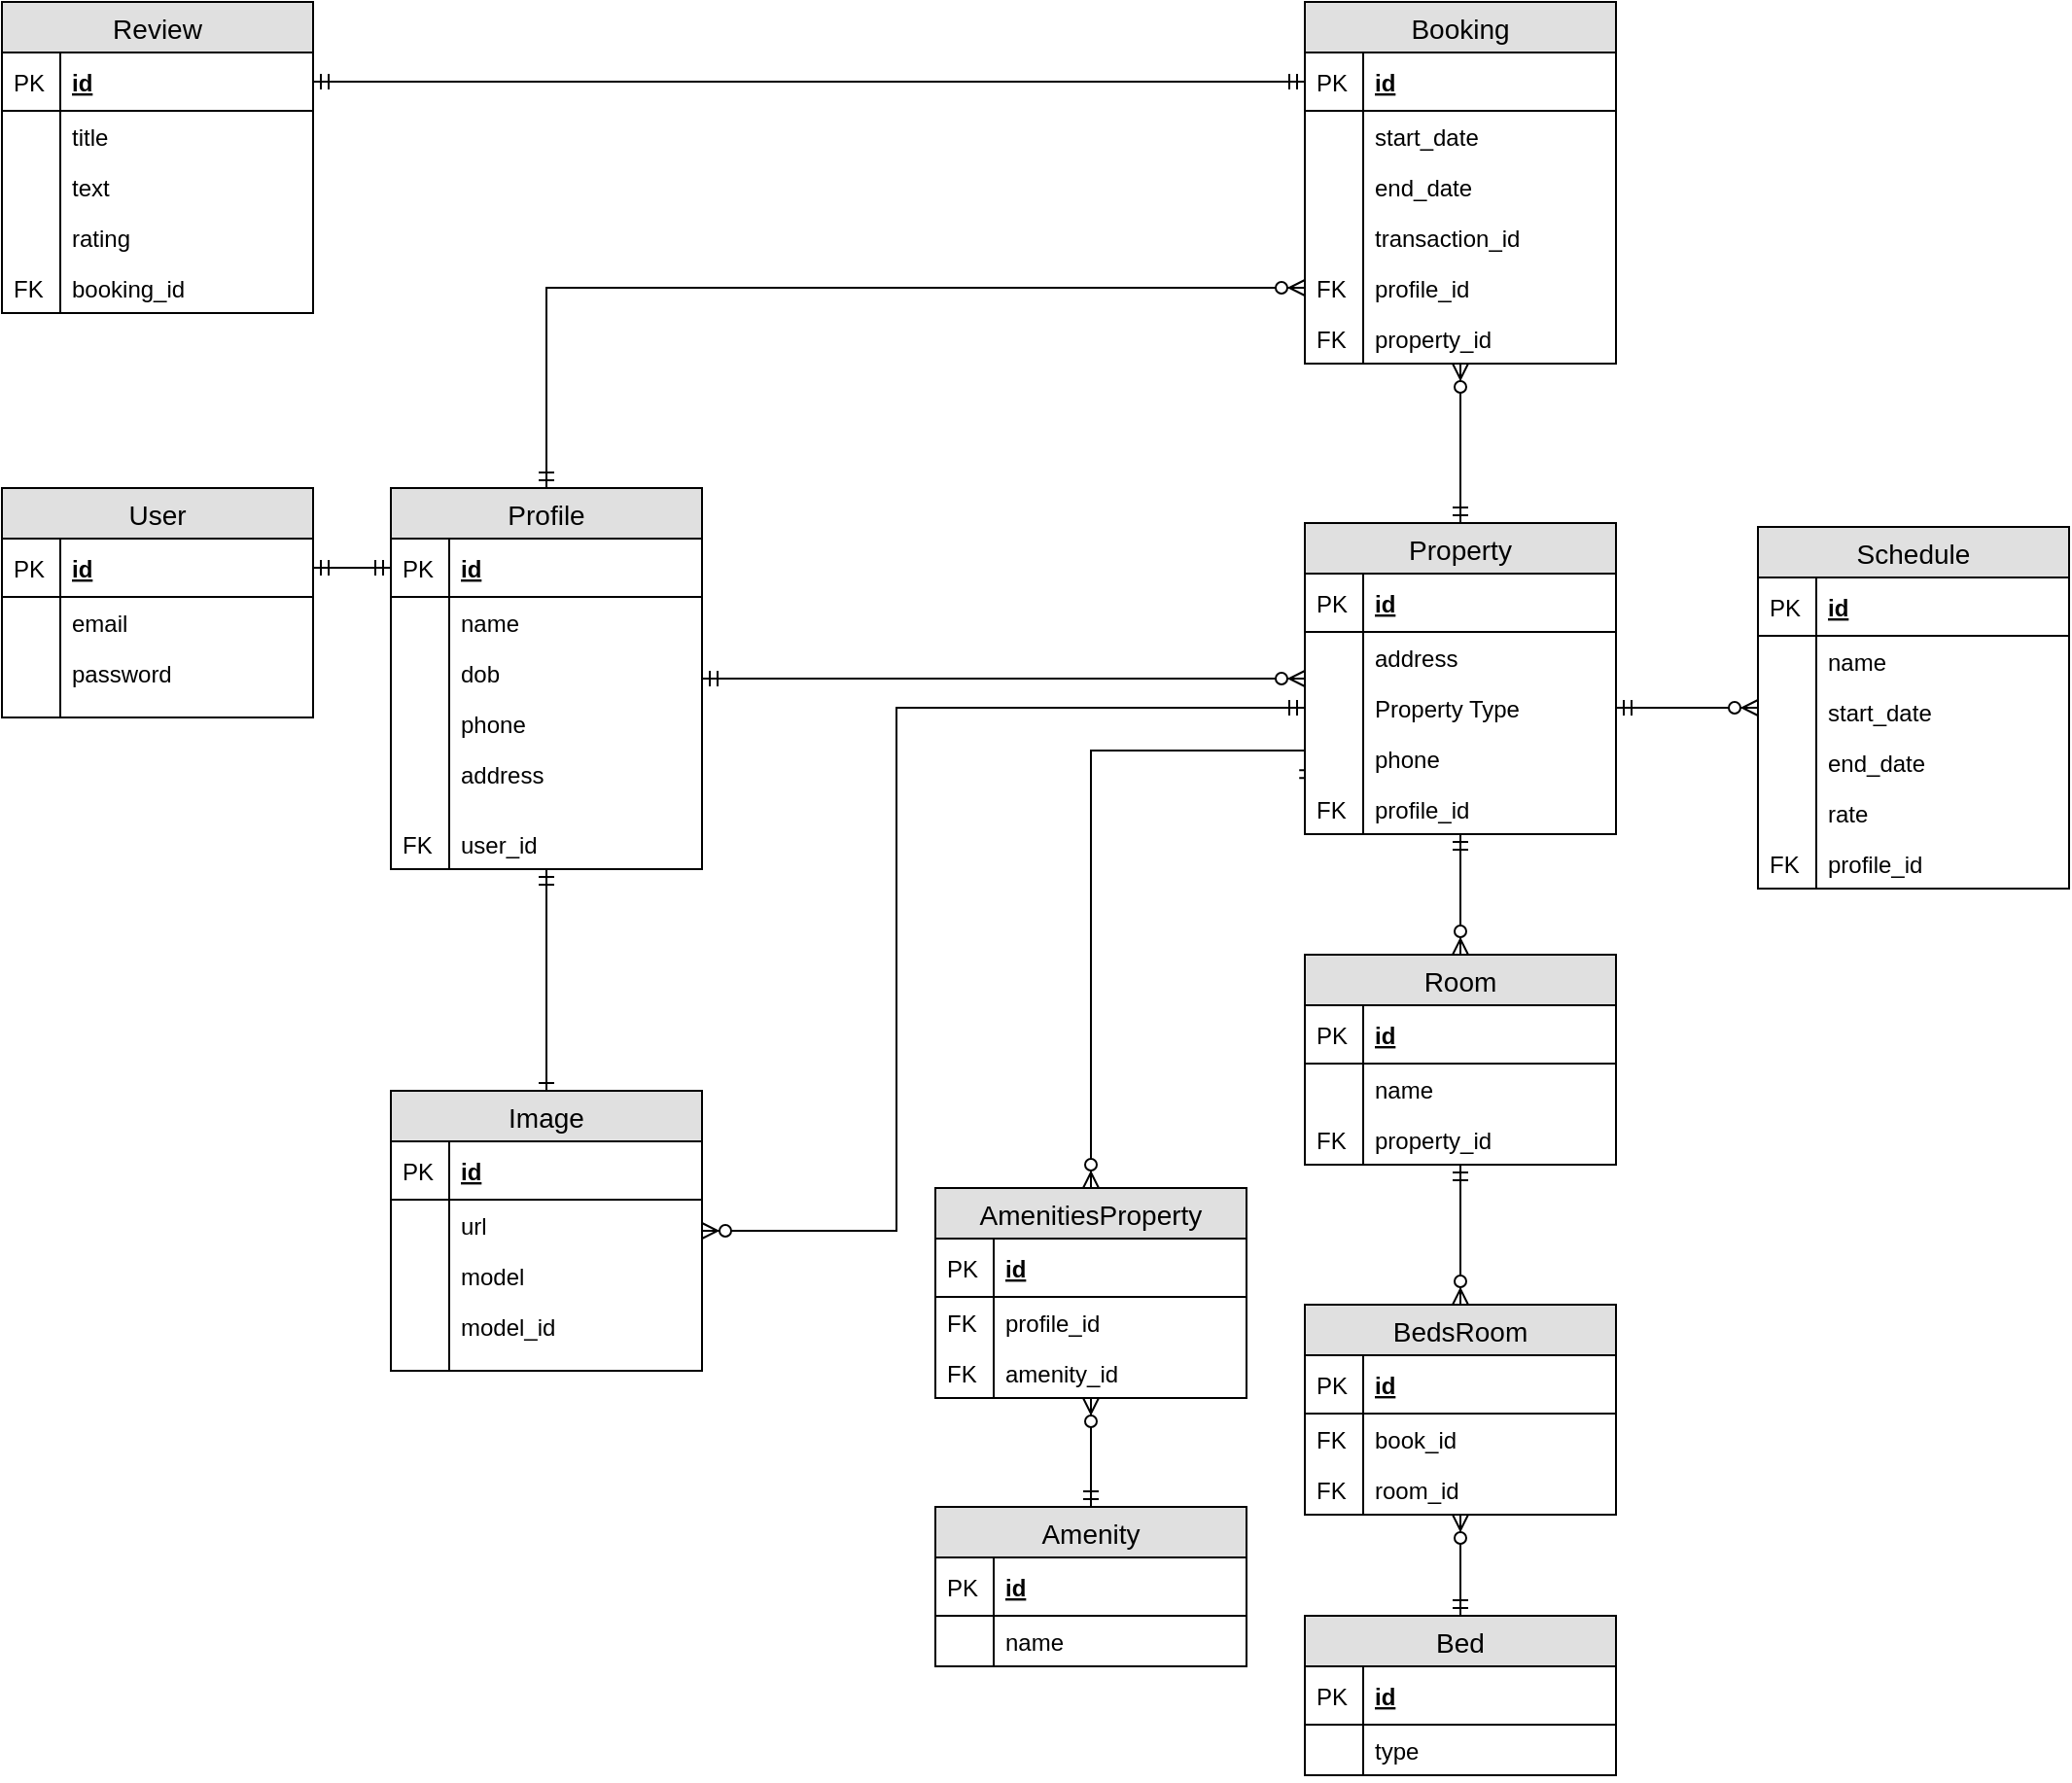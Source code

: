 <mxfile version="12.6.5" type="github">
  <diagram id="C5RBs43oDa-KdzZeNtuy" name="Page-1">
    <mxGraphModel dx="1602" dy="966" grid="1" gridSize="10" guides="1" tooltips="1" connect="1" arrows="1" fold="1" page="1" pageScale="1" pageWidth="827" pageHeight="1169" math="0" shadow="0">
      <root>
        <mxCell id="WIyWlLk6GJQsqaUBKTNV-0"/>
        <mxCell id="WIyWlLk6GJQsqaUBKTNV-1" parent="WIyWlLk6GJQsqaUBKTNV-0"/>
        <mxCell id="jiIdjgE5yJWBijh_GqS3-66" style="edgeStyle=orthogonalEdgeStyle;rounded=0;orthogonalLoop=1;jettySize=auto;html=1;entryX=0;entryY=0.5;entryDx=0;entryDy=0;exitX=1;exitY=0.5;exitDx=0;exitDy=0;endArrow=ERmandOne;endFill=0;startArrow=ERmandOne;startFill=0;" parent="WIyWlLk6GJQsqaUBKTNV-1" source="jiIdjgE5yJWBijh_GqS3-6" target="jiIdjgE5yJWBijh_GqS3-17" edge="1">
          <mxGeometry relative="1" as="geometry">
            <mxPoint x="290" y="380" as="targetPoint"/>
          </mxGeometry>
        </mxCell>
        <mxCell id="jiIdjgE5yJWBijh_GqS3-5" value="User" style="swimlane;fontStyle=0;childLayout=stackLayout;horizontal=1;startSize=26;fillColor=#e0e0e0;horizontalStack=0;resizeParent=1;resizeParentMax=0;resizeLast=0;collapsible=1;marginBottom=0;swimlaneFillColor=#ffffff;align=center;fontSize=14;" parent="WIyWlLk6GJQsqaUBKTNV-1" vertex="1">
          <mxGeometry x="50" y="310" width="160" height="118" as="geometry"/>
        </mxCell>
        <mxCell id="jiIdjgE5yJWBijh_GqS3-6" value="id" style="shape=partialRectangle;top=0;left=0;right=0;bottom=1;align=left;verticalAlign=middle;fillColor=none;spacingLeft=34;spacingRight=4;overflow=hidden;rotatable=0;points=[[0,0.5],[1,0.5]];portConstraint=eastwest;dropTarget=0;fontStyle=5;fontSize=12;" parent="jiIdjgE5yJWBijh_GqS3-5" vertex="1">
          <mxGeometry y="26" width="160" height="30" as="geometry"/>
        </mxCell>
        <mxCell id="jiIdjgE5yJWBijh_GqS3-7" value="PK" style="shape=partialRectangle;top=0;left=0;bottom=0;fillColor=none;align=left;verticalAlign=middle;spacingLeft=4;spacingRight=4;overflow=hidden;rotatable=0;points=[];portConstraint=eastwest;part=1;fontSize=12;" parent="jiIdjgE5yJWBijh_GqS3-6" vertex="1" connectable="0">
          <mxGeometry width="30" height="30" as="geometry"/>
        </mxCell>
        <mxCell id="jiIdjgE5yJWBijh_GqS3-8" value="email" style="shape=partialRectangle;top=0;left=0;right=0;bottom=0;align=left;verticalAlign=top;fillColor=none;spacingLeft=34;spacingRight=4;overflow=hidden;rotatable=0;points=[[0,0.5],[1,0.5]];portConstraint=eastwest;dropTarget=0;fontSize=12;" parent="jiIdjgE5yJWBijh_GqS3-5" vertex="1">
          <mxGeometry y="56" width="160" height="26" as="geometry"/>
        </mxCell>
        <mxCell id="jiIdjgE5yJWBijh_GqS3-9" value="" style="shape=partialRectangle;top=0;left=0;bottom=0;fillColor=none;align=left;verticalAlign=top;spacingLeft=4;spacingRight=4;overflow=hidden;rotatable=0;points=[];portConstraint=eastwest;part=1;fontSize=12;" parent="jiIdjgE5yJWBijh_GqS3-8" vertex="1" connectable="0">
          <mxGeometry width="30" height="26" as="geometry"/>
        </mxCell>
        <mxCell id="jiIdjgE5yJWBijh_GqS3-10" value="password" style="shape=partialRectangle;top=0;left=0;right=0;bottom=0;align=left;verticalAlign=top;fillColor=none;spacingLeft=34;spacingRight=4;overflow=hidden;rotatable=0;points=[[0,0.5],[1,0.5]];portConstraint=eastwest;dropTarget=0;fontSize=12;" parent="jiIdjgE5yJWBijh_GqS3-5" vertex="1">
          <mxGeometry y="82" width="160" height="26" as="geometry"/>
        </mxCell>
        <mxCell id="jiIdjgE5yJWBijh_GqS3-11" value="" style="shape=partialRectangle;top=0;left=0;bottom=0;fillColor=none;align=left;verticalAlign=top;spacingLeft=4;spacingRight=4;overflow=hidden;rotatable=0;points=[];portConstraint=eastwest;part=1;fontSize=12;" parent="jiIdjgE5yJWBijh_GqS3-10" vertex="1" connectable="0">
          <mxGeometry width="30" height="26" as="geometry"/>
        </mxCell>
        <mxCell id="jiIdjgE5yJWBijh_GqS3-14" value="" style="shape=partialRectangle;top=0;left=0;right=0;bottom=0;align=left;verticalAlign=top;fillColor=none;spacingLeft=34;spacingRight=4;overflow=hidden;rotatable=0;points=[[0,0.5],[1,0.5]];portConstraint=eastwest;dropTarget=0;fontSize=12;" parent="jiIdjgE5yJWBijh_GqS3-5" vertex="1">
          <mxGeometry y="108" width="160" height="10" as="geometry"/>
        </mxCell>
        <mxCell id="jiIdjgE5yJWBijh_GqS3-15" value="" style="shape=partialRectangle;top=0;left=0;bottom=0;fillColor=none;align=left;verticalAlign=top;spacingLeft=4;spacingRight=4;overflow=hidden;rotatable=0;points=[];portConstraint=eastwest;part=1;fontSize=12;" parent="jiIdjgE5yJWBijh_GqS3-14" vertex="1" connectable="0">
          <mxGeometry width="30" height="10" as="geometry"/>
        </mxCell>
        <mxCell id="e-rCDU7-2tgsD-Hm22mC-21" value="" style="edgeStyle=orthogonalEdgeStyle;rounded=0;orthogonalLoop=1;jettySize=auto;html=1;startArrow=ERmandOne;startFill=0;endArrow=ERzeroToMany;endFill=1;" edge="1" parent="WIyWlLk6GJQsqaUBKTNV-1" source="jiIdjgE5yJWBijh_GqS3-16" target="e-rCDU7-2tgsD-Hm22mC-4">
          <mxGeometry relative="1" as="geometry"/>
        </mxCell>
        <mxCell id="e-rCDU7-2tgsD-Hm22mC-130" style="edgeStyle=orthogonalEdgeStyle;rounded=0;orthogonalLoop=1;jettySize=auto;html=1;entryX=0.5;entryY=0;entryDx=0;entryDy=0;startArrow=ERmandOne;startFill=0;endArrow=ERone;endFill=0;" edge="1" parent="WIyWlLk6GJQsqaUBKTNV-1" source="jiIdjgE5yJWBijh_GqS3-16" target="e-rCDU7-2tgsD-Hm22mC-116">
          <mxGeometry relative="1" as="geometry"/>
        </mxCell>
        <mxCell id="e-rCDU7-2tgsD-Hm22mC-171" style="edgeStyle=orthogonalEdgeStyle;rounded=0;orthogonalLoop=1;jettySize=auto;html=1;entryX=0;entryY=0.5;entryDx=0;entryDy=0;startArrow=ERmandOne;startFill=0;endArrow=ERzeroToMany;endFill=1;" edge="1" parent="WIyWlLk6GJQsqaUBKTNV-1" source="jiIdjgE5yJWBijh_GqS3-16" target="e-rCDU7-2tgsD-Hm22mC-160">
          <mxGeometry relative="1" as="geometry"/>
        </mxCell>
        <mxCell id="jiIdjgE5yJWBijh_GqS3-16" value="Profile" style="swimlane;fontStyle=0;childLayout=stackLayout;horizontal=1;startSize=26;fillColor=#e0e0e0;horizontalStack=0;resizeParent=1;resizeParentMax=0;resizeLast=0;collapsible=1;marginBottom=0;swimlaneFillColor=#ffffff;align=center;fontSize=14;" parent="WIyWlLk6GJQsqaUBKTNV-1" vertex="1">
          <mxGeometry x="250" y="310" width="160" height="196" as="geometry"/>
        </mxCell>
        <mxCell id="jiIdjgE5yJWBijh_GqS3-17" value="id" style="shape=partialRectangle;top=0;left=0;right=0;bottom=1;align=left;verticalAlign=middle;fillColor=none;spacingLeft=34;spacingRight=4;overflow=hidden;rotatable=0;points=[[0,0.5],[1,0.5]];portConstraint=eastwest;dropTarget=0;fontStyle=5;fontSize=12;" parent="jiIdjgE5yJWBijh_GqS3-16" vertex="1">
          <mxGeometry y="26" width="160" height="30" as="geometry"/>
        </mxCell>
        <mxCell id="jiIdjgE5yJWBijh_GqS3-18" value="PK" style="shape=partialRectangle;top=0;left=0;bottom=0;fillColor=none;align=left;verticalAlign=middle;spacingLeft=4;spacingRight=4;overflow=hidden;rotatable=0;points=[];portConstraint=eastwest;part=1;fontSize=12;" parent="jiIdjgE5yJWBijh_GqS3-17" vertex="1" connectable="0">
          <mxGeometry width="30" height="30" as="geometry"/>
        </mxCell>
        <mxCell id="jiIdjgE5yJWBijh_GqS3-19" value="name" style="shape=partialRectangle;top=0;left=0;right=0;bottom=0;align=left;verticalAlign=top;fillColor=none;spacingLeft=34;spacingRight=4;overflow=hidden;rotatable=0;points=[[0,0.5],[1,0.5]];portConstraint=eastwest;dropTarget=0;fontSize=12;" parent="jiIdjgE5yJWBijh_GqS3-16" vertex="1">
          <mxGeometry y="56" width="160" height="26" as="geometry"/>
        </mxCell>
        <mxCell id="jiIdjgE5yJWBijh_GqS3-20" value="" style="shape=partialRectangle;top=0;left=0;bottom=0;fillColor=none;align=left;verticalAlign=top;spacingLeft=4;spacingRight=4;overflow=hidden;rotatable=0;points=[];portConstraint=eastwest;part=1;fontSize=12;" parent="jiIdjgE5yJWBijh_GqS3-19" vertex="1" connectable="0">
          <mxGeometry width="30" height="26" as="geometry"/>
        </mxCell>
        <mxCell id="jiIdjgE5yJWBijh_GqS3-21" value="dob" style="shape=partialRectangle;top=0;left=0;right=0;bottom=0;align=left;verticalAlign=top;fillColor=none;spacingLeft=34;spacingRight=4;overflow=hidden;rotatable=0;points=[[0,0.5],[1,0.5]];portConstraint=eastwest;dropTarget=0;fontSize=12;" parent="jiIdjgE5yJWBijh_GqS3-16" vertex="1">
          <mxGeometry y="82" width="160" height="26" as="geometry"/>
        </mxCell>
        <mxCell id="jiIdjgE5yJWBijh_GqS3-22" value="" style="shape=partialRectangle;top=0;left=0;bottom=0;fillColor=none;align=left;verticalAlign=top;spacingLeft=4;spacingRight=4;overflow=hidden;rotatable=0;points=[];portConstraint=eastwest;part=1;fontSize=12;" parent="jiIdjgE5yJWBijh_GqS3-21" vertex="1" connectable="0">
          <mxGeometry width="30" height="26" as="geometry"/>
        </mxCell>
        <mxCell id="jiIdjgE5yJWBijh_GqS3-23" value="phone" style="shape=partialRectangle;top=0;left=0;right=0;bottom=0;align=left;verticalAlign=top;fillColor=none;spacingLeft=34;spacingRight=4;overflow=hidden;rotatable=0;points=[[0,0.5],[1,0.5]];portConstraint=eastwest;dropTarget=0;fontSize=12;" parent="jiIdjgE5yJWBijh_GqS3-16" vertex="1">
          <mxGeometry y="108" width="160" height="26" as="geometry"/>
        </mxCell>
        <mxCell id="jiIdjgE5yJWBijh_GqS3-24" value="" style="shape=partialRectangle;top=0;left=0;bottom=0;fillColor=none;align=left;verticalAlign=top;spacingLeft=4;spacingRight=4;overflow=hidden;rotatable=0;points=[];portConstraint=eastwest;part=1;fontSize=12;" parent="jiIdjgE5yJWBijh_GqS3-23" vertex="1" connectable="0">
          <mxGeometry width="30" height="26" as="geometry"/>
        </mxCell>
        <mxCell id="jiIdjgE5yJWBijh_GqS3-38" value="address" style="shape=partialRectangle;top=0;left=0;right=0;bottom=0;align=left;verticalAlign=top;fillColor=none;spacingLeft=34;spacingRight=4;overflow=hidden;rotatable=0;points=[[0,0.5],[1,0.5]];portConstraint=eastwest;dropTarget=0;fontSize=12;" parent="jiIdjgE5yJWBijh_GqS3-16" vertex="1">
          <mxGeometry y="134" width="160" height="26" as="geometry"/>
        </mxCell>
        <mxCell id="jiIdjgE5yJWBijh_GqS3-39" value="" style="shape=partialRectangle;top=0;left=0;bottom=0;fillColor=none;align=left;verticalAlign=top;spacingLeft=4;spacingRight=4;overflow=hidden;rotatable=0;points=[];portConstraint=eastwest;part=1;fontSize=12;" parent="jiIdjgE5yJWBijh_GqS3-38" vertex="1" connectable="0">
          <mxGeometry width="30" height="26" as="geometry"/>
        </mxCell>
        <mxCell id="jiIdjgE5yJWBijh_GqS3-25" value="" style="shape=partialRectangle;top=0;left=0;right=0;bottom=0;align=left;verticalAlign=top;fillColor=none;spacingLeft=34;spacingRight=4;overflow=hidden;rotatable=0;points=[[0,0.5],[1,0.5]];portConstraint=eastwest;dropTarget=0;fontSize=12;" parent="jiIdjgE5yJWBijh_GqS3-16" vertex="1">
          <mxGeometry y="160" width="160" height="10" as="geometry"/>
        </mxCell>
        <mxCell id="jiIdjgE5yJWBijh_GqS3-26" value="" style="shape=partialRectangle;top=0;left=0;bottom=0;fillColor=none;align=left;verticalAlign=top;spacingLeft=4;spacingRight=4;overflow=hidden;rotatable=0;points=[];portConstraint=eastwest;part=1;fontSize=12;" parent="jiIdjgE5yJWBijh_GqS3-25" vertex="1" connectable="0">
          <mxGeometry width="30" height="10" as="geometry"/>
        </mxCell>
        <mxCell id="e-rCDU7-2tgsD-Hm22mC-0" value="user_id" style="shape=partialRectangle;top=0;left=0;right=0;bottom=0;align=left;verticalAlign=top;fillColor=none;spacingLeft=34;spacingRight=4;overflow=hidden;rotatable=0;points=[[0,0.5],[1,0.5]];portConstraint=eastwest;dropTarget=0;fontSize=12;" vertex="1" parent="jiIdjgE5yJWBijh_GqS3-16">
          <mxGeometry y="170" width="160" height="26" as="geometry"/>
        </mxCell>
        <mxCell id="e-rCDU7-2tgsD-Hm22mC-1" value="FK" style="shape=partialRectangle;top=0;left=0;bottom=0;fillColor=none;align=left;verticalAlign=top;spacingLeft=4;spacingRight=4;overflow=hidden;rotatable=0;points=[];portConstraint=eastwest;part=1;fontSize=12;" vertex="1" connectable="0" parent="e-rCDU7-2tgsD-Hm22mC-0">
          <mxGeometry width="30" height="26" as="geometry"/>
        </mxCell>
        <mxCell id="e-rCDU7-2tgsD-Hm22mC-87" style="edgeStyle=orthogonalEdgeStyle;rounded=0;orthogonalLoop=1;jettySize=auto;html=1;entryX=1;entryY=0.5;entryDx=0;entryDy=0;startArrow=ERzeroToMany;startFill=1;endArrow=ERmandOne;endFill=0;" edge="1" parent="WIyWlLk6GJQsqaUBKTNV-1" source="e-rCDU7-2tgsD-Hm22mC-70" target="e-rCDU7-2tgsD-Hm22mC-9">
          <mxGeometry relative="1" as="geometry"/>
        </mxCell>
        <mxCell id="e-rCDU7-2tgsD-Hm22mC-70" value="Schedule" style="swimlane;fontStyle=0;childLayout=stackLayout;horizontal=1;startSize=26;fillColor=#e0e0e0;horizontalStack=0;resizeParent=1;resizeParentMax=0;resizeLast=0;collapsible=1;marginBottom=0;swimlaneFillColor=#ffffff;align=center;fontSize=14;" vertex="1" parent="WIyWlLk6GJQsqaUBKTNV-1">
          <mxGeometry x="953" y="330" width="160" height="186" as="geometry"/>
        </mxCell>
        <mxCell id="e-rCDU7-2tgsD-Hm22mC-71" value="id" style="shape=partialRectangle;top=0;left=0;right=0;bottom=1;align=left;verticalAlign=middle;fillColor=none;spacingLeft=34;spacingRight=4;overflow=hidden;rotatable=0;points=[[0,0.5],[1,0.5]];portConstraint=eastwest;dropTarget=0;fontStyle=5;fontSize=12;" vertex="1" parent="e-rCDU7-2tgsD-Hm22mC-70">
          <mxGeometry y="26" width="160" height="30" as="geometry"/>
        </mxCell>
        <mxCell id="e-rCDU7-2tgsD-Hm22mC-72" value="PK" style="shape=partialRectangle;top=0;left=0;bottom=0;fillColor=none;align=left;verticalAlign=middle;spacingLeft=4;spacingRight=4;overflow=hidden;rotatable=0;points=[];portConstraint=eastwest;part=1;fontSize=12;" vertex="1" connectable="0" parent="e-rCDU7-2tgsD-Hm22mC-71">
          <mxGeometry width="30" height="30" as="geometry"/>
        </mxCell>
        <mxCell id="e-rCDU7-2tgsD-Hm22mC-73" value="name" style="shape=partialRectangle;top=0;left=0;right=0;bottom=0;align=left;verticalAlign=top;fillColor=none;spacingLeft=34;spacingRight=4;overflow=hidden;rotatable=0;points=[[0,0.5],[1,0.5]];portConstraint=eastwest;dropTarget=0;fontSize=12;" vertex="1" parent="e-rCDU7-2tgsD-Hm22mC-70">
          <mxGeometry y="56" width="160" height="26" as="geometry"/>
        </mxCell>
        <mxCell id="e-rCDU7-2tgsD-Hm22mC-74" value="" style="shape=partialRectangle;top=0;left=0;bottom=0;fillColor=none;align=left;verticalAlign=top;spacingLeft=4;spacingRight=4;overflow=hidden;rotatable=0;points=[];portConstraint=eastwest;part=1;fontSize=12;" vertex="1" connectable="0" parent="e-rCDU7-2tgsD-Hm22mC-73">
          <mxGeometry width="30" height="26" as="geometry"/>
        </mxCell>
        <mxCell id="e-rCDU7-2tgsD-Hm22mC-75" value="start_date" style="shape=partialRectangle;top=0;left=0;right=0;bottom=0;align=left;verticalAlign=top;fillColor=none;spacingLeft=34;spacingRight=4;overflow=hidden;rotatable=0;points=[[0,0.5],[1,0.5]];portConstraint=eastwest;dropTarget=0;fontSize=12;" vertex="1" parent="e-rCDU7-2tgsD-Hm22mC-70">
          <mxGeometry y="82" width="160" height="26" as="geometry"/>
        </mxCell>
        <mxCell id="e-rCDU7-2tgsD-Hm22mC-76" value="" style="shape=partialRectangle;top=0;left=0;bottom=0;fillColor=none;align=left;verticalAlign=top;spacingLeft=4;spacingRight=4;overflow=hidden;rotatable=0;points=[];portConstraint=eastwest;part=1;fontSize=12;" vertex="1" connectable="0" parent="e-rCDU7-2tgsD-Hm22mC-75">
          <mxGeometry width="30" height="26" as="geometry"/>
        </mxCell>
        <mxCell id="e-rCDU7-2tgsD-Hm22mC-77" value="end_date" style="shape=partialRectangle;top=0;left=0;right=0;bottom=0;align=left;verticalAlign=top;fillColor=none;spacingLeft=34;spacingRight=4;overflow=hidden;rotatable=0;points=[[0,0.5],[1,0.5]];portConstraint=eastwest;dropTarget=0;fontSize=12;" vertex="1" parent="e-rCDU7-2tgsD-Hm22mC-70">
          <mxGeometry y="108" width="160" height="26" as="geometry"/>
        </mxCell>
        <mxCell id="e-rCDU7-2tgsD-Hm22mC-78" value="" style="shape=partialRectangle;top=0;left=0;bottom=0;fillColor=none;align=left;verticalAlign=top;spacingLeft=4;spacingRight=4;overflow=hidden;rotatable=0;points=[];portConstraint=eastwest;part=1;fontSize=12;" vertex="1" connectable="0" parent="e-rCDU7-2tgsD-Hm22mC-77">
          <mxGeometry width="30" height="26" as="geometry"/>
        </mxCell>
        <mxCell id="e-rCDU7-2tgsD-Hm22mC-79" value="rate" style="shape=partialRectangle;top=0;left=0;right=0;bottom=0;align=left;verticalAlign=top;fillColor=none;spacingLeft=34;spacingRight=4;overflow=hidden;rotatable=0;points=[[0,0.5],[1,0.5]];portConstraint=eastwest;dropTarget=0;fontSize=12;" vertex="1" parent="e-rCDU7-2tgsD-Hm22mC-70">
          <mxGeometry y="134" width="160" height="26" as="geometry"/>
        </mxCell>
        <mxCell id="e-rCDU7-2tgsD-Hm22mC-80" value="" style="shape=partialRectangle;top=0;left=0;bottom=0;fillColor=none;align=left;verticalAlign=top;spacingLeft=4;spacingRight=4;overflow=hidden;rotatable=0;points=[];portConstraint=eastwest;part=1;fontSize=12;" vertex="1" connectable="0" parent="e-rCDU7-2tgsD-Hm22mC-79">
          <mxGeometry width="30" height="26" as="geometry"/>
        </mxCell>
        <mxCell id="e-rCDU7-2tgsD-Hm22mC-83" value="profile_id" style="shape=partialRectangle;top=0;left=0;right=0;bottom=0;align=left;verticalAlign=top;fillColor=none;spacingLeft=34;spacingRight=4;overflow=hidden;rotatable=0;points=[[0,0.5],[1,0.5]];portConstraint=eastwest;dropTarget=0;fontSize=12;" vertex="1" parent="e-rCDU7-2tgsD-Hm22mC-70">
          <mxGeometry y="160" width="160" height="26" as="geometry"/>
        </mxCell>
        <mxCell id="e-rCDU7-2tgsD-Hm22mC-84" value="FK" style="shape=partialRectangle;top=0;left=0;bottom=0;fillColor=none;align=left;verticalAlign=top;spacingLeft=4;spacingRight=4;overflow=hidden;rotatable=0;points=[];portConstraint=eastwest;part=1;fontSize=12;" vertex="1" connectable="0" parent="e-rCDU7-2tgsD-Hm22mC-83">
          <mxGeometry width="30" height="26" as="geometry"/>
        </mxCell>
        <mxCell id="e-rCDU7-2tgsD-Hm22mC-65" value="" style="edgeStyle=orthogonalEdgeStyle;rounded=0;orthogonalLoop=1;jettySize=auto;html=1;startArrow=ERzeroToMany;startFill=1;endArrow=ERmandOne;endFill=0;" edge="1" parent="WIyWlLk6GJQsqaUBKTNV-1" source="e-rCDU7-2tgsD-Hm22mC-34" target="e-rCDU7-2tgsD-Hm22mC-50">
          <mxGeometry relative="1" as="geometry"/>
        </mxCell>
        <mxCell id="e-rCDU7-2tgsD-Hm22mC-86" style="edgeStyle=orthogonalEdgeStyle;rounded=0;orthogonalLoop=1;jettySize=auto;html=1;entryX=0.007;entryY=0.042;entryDx=0;entryDy=0;entryPerimeter=0;startArrow=ERzeroToMany;startFill=1;endArrow=ERmandOne;endFill=0;" edge="1" parent="WIyWlLk6GJQsqaUBKTNV-1" source="e-rCDU7-2tgsD-Hm22mC-34" target="e-rCDU7-2tgsD-Hm22mC-19">
          <mxGeometry relative="1" as="geometry">
            <Array as="points">
              <mxPoint x="610" y="445"/>
              <mxPoint x="721" y="445"/>
            </Array>
          </mxGeometry>
        </mxCell>
        <mxCell id="e-rCDU7-2tgsD-Hm22mC-34" value="AmenitiesProperty" style="swimlane;fontStyle=0;childLayout=stackLayout;horizontal=1;startSize=26;fillColor=#e0e0e0;horizontalStack=0;resizeParent=1;resizeParentMax=0;resizeLast=0;collapsible=1;marginBottom=0;swimlaneFillColor=#ffffff;align=center;fontSize=14;" vertex="1" parent="WIyWlLk6GJQsqaUBKTNV-1">
          <mxGeometry x="530" y="670" width="160" height="108" as="geometry"/>
        </mxCell>
        <mxCell id="e-rCDU7-2tgsD-Hm22mC-35" value="id" style="shape=partialRectangle;top=0;left=0;right=0;bottom=1;align=left;verticalAlign=middle;fillColor=none;spacingLeft=34;spacingRight=4;overflow=hidden;rotatable=0;points=[[0,0.5],[1,0.5]];portConstraint=eastwest;dropTarget=0;fontStyle=5;fontSize=12;" vertex="1" parent="e-rCDU7-2tgsD-Hm22mC-34">
          <mxGeometry y="26" width="160" height="30" as="geometry"/>
        </mxCell>
        <mxCell id="e-rCDU7-2tgsD-Hm22mC-36" value="PK" style="shape=partialRectangle;top=0;left=0;bottom=0;fillColor=none;align=left;verticalAlign=middle;spacingLeft=4;spacingRight=4;overflow=hidden;rotatable=0;points=[];portConstraint=eastwest;part=1;fontSize=12;" vertex="1" connectable="0" parent="e-rCDU7-2tgsD-Hm22mC-35">
          <mxGeometry width="30" height="30" as="geometry"/>
        </mxCell>
        <mxCell id="e-rCDU7-2tgsD-Hm22mC-47" value="profile_id" style="shape=partialRectangle;top=0;left=0;right=0;bottom=0;align=left;verticalAlign=top;fillColor=none;spacingLeft=34;spacingRight=4;overflow=hidden;rotatable=0;points=[[0,0.5],[1,0.5]];portConstraint=eastwest;dropTarget=0;fontSize=12;" vertex="1" parent="e-rCDU7-2tgsD-Hm22mC-34">
          <mxGeometry y="56" width="160" height="26" as="geometry"/>
        </mxCell>
        <mxCell id="e-rCDU7-2tgsD-Hm22mC-48" value="FK" style="shape=partialRectangle;top=0;left=0;bottom=0;fillColor=none;align=left;verticalAlign=top;spacingLeft=4;spacingRight=4;overflow=hidden;rotatable=0;points=[];portConstraint=eastwest;part=1;fontSize=12;" vertex="1" connectable="0" parent="e-rCDU7-2tgsD-Hm22mC-47">
          <mxGeometry width="30" height="26" as="geometry"/>
        </mxCell>
        <mxCell id="e-rCDU7-2tgsD-Hm22mC-66" value="amenity_id" style="shape=partialRectangle;top=0;left=0;right=0;bottom=0;align=left;verticalAlign=top;fillColor=none;spacingLeft=34;spacingRight=4;overflow=hidden;rotatable=0;points=[[0,0.5],[1,0.5]];portConstraint=eastwest;dropTarget=0;fontSize=12;" vertex="1" parent="e-rCDU7-2tgsD-Hm22mC-34">
          <mxGeometry y="82" width="160" height="26" as="geometry"/>
        </mxCell>
        <mxCell id="e-rCDU7-2tgsD-Hm22mC-67" value="FK" style="shape=partialRectangle;top=0;left=0;bottom=0;fillColor=none;align=left;verticalAlign=top;spacingLeft=4;spacingRight=4;overflow=hidden;rotatable=0;points=[];portConstraint=eastwest;part=1;fontSize=12;" vertex="1" connectable="0" parent="e-rCDU7-2tgsD-Hm22mC-66">
          <mxGeometry width="30" height="26" as="geometry"/>
        </mxCell>
        <mxCell id="e-rCDU7-2tgsD-Hm22mC-50" value="Amenity" style="swimlane;fontStyle=0;childLayout=stackLayout;horizontal=1;startSize=26;fillColor=#e0e0e0;horizontalStack=0;resizeParent=1;resizeParentMax=0;resizeLast=0;collapsible=1;marginBottom=0;swimlaneFillColor=#ffffff;align=center;fontSize=14;" vertex="1" parent="WIyWlLk6GJQsqaUBKTNV-1">
          <mxGeometry x="530" y="834" width="160" height="82" as="geometry"/>
        </mxCell>
        <mxCell id="e-rCDU7-2tgsD-Hm22mC-51" value="id" style="shape=partialRectangle;top=0;left=0;right=0;bottom=1;align=left;verticalAlign=middle;fillColor=none;spacingLeft=34;spacingRight=4;overflow=hidden;rotatable=0;points=[[0,0.5],[1,0.5]];portConstraint=eastwest;dropTarget=0;fontStyle=5;fontSize=12;" vertex="1" parent="e-rCDU7-2tgsD-Hm22mC-50">
          <mxGeometry y="26" width="160" height="30" as="geometry"/>
        </mxCell>
        <mxCell id="e-rCDU7-2tgsD-Hm22mC-52" value="PK" style="shape=partialRectangle;top=0;left=0;bottom=0;fillColor=none;align=left;verticalAlign=middle;spacingLeft=4;spacingRight=4;overflow=hidden;rotatable=0;points=[];portConstraint=eastwest;part=1;fontSize=12;" vertex="1" connectable="0" parent="e-rCDU7-2tgsD-Hm22mC-51">
          <mxGeometry width="30" height="30" as="geometry"/>
        </mxCell>
        <mxCell id="e-rCDU7-2tgsD-Hm22mC-53" value="name" style="shape=partialRectangle;top=0;left=0;right=0;bottom=0;align=left;verticalAlign=top;fillColor=none;spacingLeft=34;spacingRight=4;overflow=hidden;rotatable=0;points=[[0,0.5],[1,0.5]];portConstraint=eastwest;dropTarget=0;fontSize=12;" vertex="1" parent="e-rCDU7-2tgsD-Hm22mC-50">
          <mxGeometry y="56" width="160" height="26" as="geometry"/>
        </mxCell>
        <mxCell id="e-rCDU7-2tgsD-Hm22mC-54" value="" style="shape=partialRectangle;top=0;left=0;bottom=0;fillColor=none;align=left;verticalAlign=top;spacingLeft=4;spacingRight=4;overflow=hidden;rotatable=0;points=[];portConstraint=eastwest;part=1;fontSize=12;" vertex="1" connectable="0" parent="e-rCDU7-2tgsD-Hm22mC-53">
          <mxGeometry width="30" height="26" as="geometry"/>
        </mxCell>
        <mxCell id="e-rCDU7-2tgsD-Hm22mC-33" value="" style="edgeStyle=orthogonalEdgeStyle;rounded=0;orthogonalLoop=1;jettySize=auto;html=1;startArrow=ERmandOne;startFill=0;endArrow=ERzeroToMany;endFill=1;" edge="1" parent="WIyWlLk6GJQsqaUBKTNV-1" source="e-rCDU7-2tgsD-Hm22mC-4" target="e-rCDU7-2tgsD-Hm22mC-22">
          <mxGeometry relative="1" as="geometry"/>
        </mxCell>
        <mxCell id="e-rCDU7-2tgsD-Hm22mC-4" value="Property" style="swimlane;fontStyle=0;childLayout=stackLayout;horizontal=1;startSize=26;fillColor=#e0e0e0;horizontalStack=0;resizeParent=1;resizeParentMax=0;resizeLast=0;collapsible=1;marginBottom=0;swimlaneFillColor=#ffffff;align=center;fontSize=14;" vertex="1" parent="WIyWlLk6GJQsqaUBKTNV-1">
          <mxGeometry x="720" y="328" width="160" height="160" as="geometry"/>
        </mxCell>
        <mxCell id="e-rCDU7-2tgsD-Hm22mC-5" value="id" style="shape=partialRectangle;top=0;left=0;right=0;bottom=1;align=left;verticalAlign=middle;fillColor=none;spacingLeft=34;spacingRight=4;overflow=hidden;rotatable=0;points=[[0,0.5],[1,0.5]];portConstraint=eastwest;dropTarget=0;fontStyle=5;fontSize=12;" vertex="1" parent="e-rCDU7-2tgsD-Hm22mC-4">
          <mxGeometry y="26" width="160" height="30" as="geometry"/>
        </mxCell>
        <mxCell id="e-rCDU7-2tgsD-Hm22mC-6" value="PK" style="shape=partialRectangle;top=0;left=0;bottom=0;fillColor=none;align=left;verticalAlign=middle;spacingLeft=4;spacingRight=4;overflow=hidden;rotatable=0;points=[];portConstraint=eastwest;part=1;fontSize=12;" vertex="1" connectable="0" parent="e-rCDU7-2tgsD-Hm22mC-5">
          <mxGeometry width="30" height="30" as="geometry"/>
        </mxCell>
        <mxCell id="e-rCDU7-2tgsD-Hm22mC-7" value="address" style="shape=partialRectangle;top=0;left=0;right=0;bottom=0;align=left;verticalAlign=top;fillColor=none;spacingLeft=34;spacingRight=4;overflow=hidden;rotatable=0;points=[[0,0.5],[1,0.5]];portConstraint=eastwest;dropTarget=0;fontSize=12;" vertex="1" parent="e-rCDU7-2tgsD-Hm22mC-4">
          <mxGeometry y="56" width="160" height="26" as="geometry"/>
        </mxCell>
        <mxCell id="e-rCDU7-2tgsD-Hm22mC-8" value="" style="shape=partialRectangle;top=0;left=0;bottom=0;fillColor=none;align=left;verticalAlign=top;spacingLeft=4;spacingRight=4;overflow=hidden;rotatable=0;points=[];portConstraint=eastwest;part=1;fontSize=12;" vertex="1" connectable="0" parent="e-rCDU7-2tgsD-Hm22mC-7">
          <mxGeometry width="30" height="26" as="geometry"/>
        </mxCell>
        <mxCell id="e-rCDU7-2tgsD-Hm22mC-9" value="Property Type" style="shape=partialRectangle;top=0;left=0;right=0;bottom=0;align=left;verticalAlign=top;fillColor=none;spacingLeft=34;spacingRight=4;overflow=hidden;rotatable=0;points=[[0,0.5],[1,0.5]];portConstraint=eastwest;dropTarget=0;fontSize=12;" vertex="1" parent="e-rCDU7-2tgsD-Hm22mC-4">
          <mxGeometry y="82" width="160" height="26" as="geometry"/>
        </mxCell>
        <mxCell id="e-rCDU7-2tgsD-Hm22mC-10" value="" style="shape=partialRectangle;top=0;left=0;bottom=0;fillColor=none;align=left;verticalAlign=top;spacingLeft=4;spacingRight=4;overflow=hidden;rotatable=0;points=[];portConstraint=eastwest;part=1;fontSize=12;" vertex="1" connectable="0" parent="e-rCDU7-2tgsD-Hm22mC-9">
          <mxGeometry width="30" height="26" as="geometry"/>
        </mxCell>
        <mxCell id="e-rCDU7-2tgsD-Hm22mC-11" value="phone" style="shape=partialRectangle;top=0;left=0;right=0;bottom=0;align=left;verticalAlign=top;fillColor=none;spacingLeft=34;spacingRight=4;overflow=hidden;rotatable=0;points=[[0,0.5],[1,0.5]];portConstraint=eastwest;dropTarget=0;fontSize=12;" vertex="1" parent="e-rCDU7-2tgsD-Hm22mC-4">
          <mxGeometry y="108" width="160" height="26" as="geometry"/>
        </mxCell>
        <mxCell id="e-rCDU7-2tgsD-Hm22mC-12" value="" style="shape=partialRectangle;top=0;left=0;bottom=0;fillColor=none;align=left;verticalAlign=top;spacingLeft=4;spacingRight=4;overflow=hidden;rotatable=0;points=[];portConstraint=eastwest;part=1;fontSize=12;" vertex="1" connectable="0" parent="e-rCDU7-2tgsD-Hm22mC-11">
          <mxGeometry width="30" height="26" as="geometry"/>
        </mxCell>
        <mxCell id="e-rCDU7-2tgsD-Hm22mC-19" value="profile_id" style="shape=partialRectangle;top=0;left=0;right=0;bottom=0;align=left;verticalAlign=top;fillColor=none;spacingLeft=34;spacingRight=4;overflow=hidden;rotatable=0;points=[[0,0.5],[1,0.5]];portConstraint=eastwest;dropTarget=0;fontSize=12;" vertex="1" parent="e-rCDU7-2tgsD-Hm22mC-4">
          <mxGeometry y="134" width="160" height="26" as="geometry"/>
        </mxCell>
        <mxCell id="e-rCDU7-2tgsD-Hm22mC-20" value="FK" style="shape=partialRectangle;top=0;left=0;bottom=0;fillColor=none;align=left;verticalAlign=top;spacingLeft=4;spacingRight=4;overflow=hidden;rotatable=0;points=[];portConstraint=eastwest;part=1;fontSize=12;" vertex="1" connectable="0" parent="e-rCDU7-2tgsD-Hm22mC-19">
          <mxGeometry width="30" height="26" as="geometry"/>
        </mxCell>
        <mxCell id="e-rCDU7-2tgsD-Hm22mC-143" style="edgeStyle=orthogonalEdgeStyle;rounded=0;orthogonalLoop=1;jettySize=auto;html=1;entryX=0.5;entryY=0;entryDx=0;entryDy=0;startArrow=ERmandOne;startFill=0;endArrow=ERzeroToMany;endFill=1;" edge="1" parent="WIyWlLk6GJQsqaUBKTNV-1" source="e-rCDU7-2tgsD-Hm22mC-22" target="e-rCDU7-2tgsD-Hm22mC-131">
          <mxGeometry relative="1" as="geometry"/>
        </mxCell>
        <mxCell id="e-rCDU7-2tgsD-Hm22mC-22" value="Room" style="swimlane;fontStyle=0;childLayout=stackLayout;horizontal=1;startSize=26;fillColor=#e0e0e0;horizontalStack=0;resizeParent=1;resizeParentMax=0;resizeLast=0;collapsible=1;marginBottom=0;swimlaneFillColor=#ffffff;align=center;fontSize=14;" vertex="1" parent="WIyWlLk6GJQsqaUBKTNV-1">
          <mxGeometry x="720" y="550" width="160" height="108" as="geometry"/>
        </mxCell>
        <mxCell id="e-rCDU7-2tgsD-Hm22mC-23" value="id" style="shape=partialRectangle;top=0;left=0;right=0;bottom=1;align=left;verticalAlign=middle;fillColor=none;spacingLeft=34;spacingRight=4;overflow=hidden;rotatable=0;points=[[0,0.5],[1,0.5]];portConstraint=eastwest;dropTarget=0;fontStyle=5;fontSize=12;" vertex="1" parent="e-rCDU7-2tgsD-Hm22mC-22">
          <mxGeometry y="26" width="160" height="30" as="geometry"/>
        </mxCell>
        <mxCell id="e-rCDU7-2tgsD-Hm22mC-24" value="PK" style="shape=partialRectangle;top=0;left=0;bottom=0;fillColor=none;align=left;verticalAlign=middle;spacingLeft=4;spacingRight=4;overflow=hidden;rotatable=0;points=[];portConstraint=eastwest;part=1;fontSize=12;" vertex="1" connectable="0" parent="e-rCDU7-2tgsD-Hm22mC-23">
          <mxGeometry width="30" height="30" as="geometry"/>
        </mxCell>
        <mxCell id="e-rCDU7-2tgsD-Hm22mC-25" value="name" style="shape=partialRectangle;top=0;left=0;right=0;bottom=0;align=left;verticalAlign=top;fillColor=none;spacingLeft=34;spacingRight=4;overflow=hidden;rotatable=0;points=[[0,0.5],[1,0.5]];portConstraint=eastwest;dropTarget=0;fontSize=12;" vertex="1" parent="e-rCDU7-2tgsD-Hm22mC-22">
          <mxGeometry y="56" width="160" height="26" as="geometry"/>
        </mxCell>
        <mxCell id="e-rCDU7-2tgsD-Hm22mC-26" value="" style="shape=partialRectangle;top=0;left=0;bottom=0;fillColor=none;align=left;verticalAlign=top;spacingLeft=4;spacingRight=4;overflow=hidden;rotatable=0;points=[];portConstraint=eastwest;part=1;fontSize=12;" vertex="1" connectable="0" parent="e-rCDU7-2tgsD-Hm22mC-25">
          <mxGeometry width="30" height="26" as="geometry"/>
        </mxCell>
        <mxCell id="e-rCDU7-2tgsD-Hm22mC-31" value="property_id" style="shape=partialRectangle;top=0;left=0;right=0;bottom=0;align=left;verticalAlign=top;fillColor=none;spacingLeft=34;spacingRight=4;overflow=hidden;rotatable=0;points=[[0,0.5],[1,0.5]];portConstraint=eastwest;dropTarget=0;fontSize=12;" vertex="1" parent="e-rCDU7-2tgsD-Hm22mC-22">
          <mxGeometry y="82" width="160" height="26" as="geometry"/>
        </mxCell>
        <mxCell id="e-rCDU7-2tgsD-Hm22mC-32" value="FK" style="shape=partialRectangle;top=0;left=0;bottom=0;fillColor=none;align=left;verticalAlign=top;spacingLeft=4;spacingRight=4;overflow=hidden;rotatable=0;points=[];portConstraint=eastwest;part=1;fontSize=12;" vertex="1" connectable="0" parent="e-rCDU7-2tgsD-Hm22mC-31">
          <mxGeometry width="30" height="26" as="geometry"/>
        </mxCell>
        <mxCell id="e-rCDU7-2tgsD-Hm22mC-175" style="edgeStyle=orthogonalEdgeStyle;rounded=0;orthogonalLoop=1;jettySize=auto;html=1;entryX=0.5;entryY=0;entryDx=0;entryDy=0;startArrow=ERzeroToMany;startFill=1;endArrow=ERmandOne;endFill=0;" edge="1" parent="WIyWlLk6GJQsqaUBKTNV-1" source="e-rCDU7-2tgsD-Hm22mC-88" target="e-rCDU7-2tgsD-Hm22mC-4">
          <mxGeometry relative="1" as="geometry"/>
        </mxCell>
        <mxCell id="e-rCDU7-2tgsD-Hm22mC-88" value="Booking" style="swimlane;fontStyle=0;childLayout=stackLayout;horizontal=1;startSize=26;fillColor=#e0e0e0;horizontalStack=0;resizeParent=1;resizeParentMax=0;resizeLast=0;collapsible=1;marginBottom=0;swimlaneFillColor=#ffffff;align=center;fontSize=14;" vertex="1" parent="WIyWlLk6GJQsqaUBKTNV-1">
          <mxGeometry x="720" y="60" width="160" height="186" as="geometry"/>
        </mxCell>
        <mxCell id="e-rCDU7-2tgsD-Hm22mC-89" value="id" style="shape=partialRectangle;top=0;left=0;right=0;bottom=1;align=left;verticalAlign=middle;fillColor=none;spacingLeft=34;spacingRight=4;overflow=hidden;rotatable=0;points=[[0,0.5],[1,0.5]];portConstraint=eastwest;dropTarget=0;fontStyle=5;fontSize=12;" vertex="1" parent="e-rCDU7-2tgsD-Hm22mC-88">
          <mxGeometry y="26" width="160" height="30" as="geometry"/>
        </mxCell>
        <mxCell id="e-rCDU7-2tgsD-Hm22mC-90" value="PK" style="shape=partialRectangle;top=0;left=0;bottom=0;fillColor=none;align=left;verticalAlign=middle;spacingLeft=4;spacingRight=4;overflow=hidden;rotatable=0;points=[];portConstraint=eastwest;part=1;fontSize=12;" vertex="1" connectable="0" parent="e-rCDU7-2tgsD-Hm22mC-89">
          <mxGeometry width="30" height="30" as="geometry"/>
        </mxCell>
        <mxCell id="e-rCDU7-2tgsD-Hm22mC-93" value="start_date" style="shape=partialRectangle;top=0;left=0;right=0;bottom=0;align=left;verticalAlign=top;fillColor=none;spacingLeft=34;spacingRight=4;overflow=hidden;rotatable=0;points=[[0,0.5],[1,0.5]];portConstraint=eastwest;dropTarget=0;fontSize=12;" vertex="1" parent="e-rCDU7-2tgsD-Hm22mC-88">
          <mxGeometry y="56" width="160" height="26" as="geometry"/>
        </mxCell>
        <mxCell id="e-rCDU7-2tgsD-Hm22mC-94" value="" style="shape=partialRectangle;top=0;left=0;bottom=0;fillColor=none;align=left;verticalAlign=top;spacingLeft=4;spacingRight=4;overflow=hidden;rotatable=0;points=[];portConstraint=eastwest;part=1;fontSize=12;" vertex="1" connectable="0" parent="e-rCDU7-2tgsD-Hm22mC-93">
          <mxGeometry width="30" height="26" as="geometry"/>
        </mxCell>
        <mxCell id="e-rCDU7-2tgsD-Hm22mC-95" value="end_date" style="shape=partialRectangle;top=0;left=0;right=0;bottom=0;align=left;verticalAlign=top;fillColor=none;spacingLeft=34;spacingRight=4;overflow=hidden;rotatable=0;points=[[0,0.5],[1,0.5]];portConstraint=eastwest;dropTarget=0;fontSize=12;" vertex="1" parent="e-rCDU7-2tgsD-Hm22mC-88">
          <mxGeometry y="82" width="160" height="26" as="geometry"/>
        </mxCell>
        <mxCell id="e-rCDU7-2tgsD-Hm22mC-96" value="" style="shape=partialRectangle;top=0;left=0;bottom=0;fillColor=none;align=left;verticalAlign=top;spacingLeft=4;spacingRight=4;overflow=hidden;rotatable=0;points=[];portConstraint=eastwest;part=1;fontSize=12;" vertex="1" connectable="0" parent="e-rCDU7-2tgsD-Hm22mC-95">
          <mxGeometry width="30" height="26" as="geometry"/>
        </mxCell>
        <mxCell id="e-rCDU7-2tgsD-Hm22mC-99" value="transaction_id" style="shape=partialRectangle;top=0;left=0;right=0;bottom=0;align=left;verticalAlign=top;fillColor=none;spacingLeft=34;spacingRight=4;overflow=hidden;rotatable=0;points=[[0,0.5],[1,0.5]];portConstraint=eastwest;dropTarget=0;fontSize=12;" vertex="1" parent="e-rCDU7-2tgsD-Hm22mC-88">
          <mxGeometry y="108" width="160" height="26" as="geometry"/>
        </mxCell>
        <mxCell id="e-rCDU7-2tgsD-Hm22mC-100" value="" style="shape=partialRectangle;top=0;left=0;bottom=0;fillColor=none;align=left;verticalAlign=top;spacingLeft=4;spacingRight=4;overflow=hidden;rotatable=0;points=[];portConstraint=eastwest;part=1;fontSize=12;" vertex="1" connectable="0" parent="e-rCDU7-2tgsD-Hm22mC-99">
          <mxGeometry width="30" height="26" as="geometry"/>
        </mxCell>
        <mxCell id="e-rCDU7-2tgsD-Hm22mC-160" value="profile_id" style="shape=partialRectangle;top=0;left=0;right=0;bottom=0;align=left;verticalAlign=top;fillColor=none;spacingLeft=34;spacingRight=4;overflow=hidden;rotatable=0;points=[[0,0.5],[1,0.5]];portConstraint=eastwest;dropTarget=0;fontSize=12;" vertex="1" parent="e-rCDU7-2tgsD-Hm22mC-88">
          <mxGeometry y="134" width="160" height="26" as="geometry"/>
        </mxCell>
        <mxCell id="e-rCDU7-2tgsD-Hm22mC-161" value="FK" style="shape=partialRectangle;top=0;left=0;bottom=0;fillColor=none;align=left;verticalAlign=top;spacingLeft=4;spacingRight=4;overflow=hidden;rotatable=0;points=[];portConstraint=eastwest;part=1;fontSize=12;" vertex="1" connectable="0" parent="e-rCDU7-2tgsD-Hm22mC-160">
          <mxGeometry width="30" height="26" as="geometry"/>
        </mxCell>
        <mxCell id="e-rCDU7-2tgsD-Hm22mC-172" value="property_id" style="shape=partialRectangle;top=0;left=0;right=0;bottom=0;align=left;verticalAlign=top;fillColor=none;spacingLeft=34;spacingRight=4;overflow=hidden;rotatable=0;points=[[0,0.5],[1,0.5]];portConstraint=eastwest;dropTarget=0;fontSize=12;" vertex="1" parent="e-rCDU7-2tgsD-Hm22mC-88">
          <mxGeometry y="160" width="160" height="26" as="geometry"/>
        </mxCell>
        <mxCell id="e-rCDU7-2tgsD-Hm22mC-173" value="FK" style="shape=partialRectangle;top=0;left=0;bottom=0;fillColor=none;align=left;verticalAlign=top;spacingLeft=4;spacingRight=4;overflow=hidden;rotatable=0;points=[];portConstraint=eastwest;part=1;fontSize=12;" vertex="1" connectable="0" parent="e-rCDU7-2tgsD-Hm22mC-172">
          <mxGeometry width="30" height="26" as="geometry"/>
        </mxCell>
        <mxCell id="e-rCDU7-2tgsD-Hm22mC-104" value="Review" style="swimlane;fontStyle=0;childLayout=stackLayout;horizontal=1;startSize=26;fillColor=#e0e0e0;horizontalStack=0;resizeParent=1;resizeParentMax=0;resizeLast=0;collapsible=1;marginBottom=0;swimlaneFillColor=#ffffff;align=center;fontSize=14;" vertex="1" parent="WIyWlLk6GJQsqaUBKTNV-1">
          <mxGeometry x="50" y="60" width="160" height="160" as="geometry"/>
        </mxCell>
        <mxCell id="e-rCDU7-2tgsD-Hm22mC-105" value="id" style="shape=partialRectangle;top=0;left=0;right=0;bottom=1;align=left;verticalAlign=middle;fillColor=none;spacingLeft=34;spacingRight=4;overflow=hidden;rotatable=0;points=[[0,0.5],[1,0.5]];portConstraint=eastwest;dropTarget=0;fontStyle=5;fontSize=12;" vertex="1" parent="e-rCDU7-2tgsD-Hm22mC-104">
          <mxGeometry y="26" width="160" height="30" as="geometry"/>
        </mxCell>
        <mxCell id="e-rCDU7-2tgsD-Hm22mC-106" value="PK" style="shape=partialRectangle;top=0;left=0;bottom=0;fillColor=none;align=left;verticalAlign=middle;spacingLeft=4;spacingRight=4;overflow=hidden;rotatable=0;points=[];portConstraint=eastwest;part=1;fontSize=12;" vertex="1" connectable="0" parent="e-rCDU7-2tgsD-Hm22mC-105">
          <mxGeometry width="30" height="30" as="geometry"/>
        </mxCell>
        <mxCell id="e-rCDU7-2tgsD-Hm22mC-107" value="title" style="shape=partialRectangle;top=0;left=0;right=0;bottom=0;align=left;verticalAlign=top;fillColor=none;spacingLeft=34;spacingRight=4;overflow=hidden;rotatable=0;points=[[0,0.5],[1,0.5]];portConstraint=eastwest;dropTarget=0;fontSize=12;" vertex="1" parent="e-rCDU7-2tgsD-Hm22mC-104">
          <mxGeometry y="56" width="160" height="26" as="geometry"/>
        </mxCell>
        <mxCell id="e-rCDU7-2tgsD-Hm22mC-108" value="" style="shape=partialRectangle;top=0;left=0;bottom=0;fillColor=none;align=left;verticalAlign=top;spacingLeft=4;spacingRight=4;overflow=hidden;rotatable=0;points=[];portConstraint=eastwest;part=1;fontSize=12;" vertex="1" connectable="0" parent="e-rCDU7-2tgsD-Hm22mC-107">
          <mxGeometry width="30" height="26" as="geometry"/>
        </mxCell>
        <mxCell id="e-rCDU7-2tgsD-Hm22mC-109" value="text" style="shape=partialRectangle;top=0;left=0;right=0;bottom=0;align=left;verticalAlign=top;fillColor=none;spacingLeft=34;spacingRight=4;overflow=hidden;rotatable=0;points=[[0,0.5],[1,0.5]];portConstraint=eastwest;dropTarget=0;fontSize=12;" vertex="1" parent="e-rCDU7-2tgsD-Hm22mC-104">
          <mxGeometry y="82" width="160" height="26" as="geometry"/>
        </mxCell>
        <mxCell id="e-rCDU7-2tgsD-Hm22mC-110" value="" style="shape=partialRectangle;top=0;left=0;bottom=0;fillColor=none;align=left;verticalAlign=top;spacingLeft=4;spacingRight=4;overflow=hidden;rotatable=0;points=[];portConstraint=eastwest;part=1;fontSize=12;" vertex="1" connectable="0" parent="e-rCDU7-2tgsD-Hm22mC-109">
          <mxGeometry width="30" height="26" as="geometry"/>
        </mxCell>
        <mxCell id="e-rCDU7-2tgsD-Hm22mC-111" value="rating" style="shape=partialRectangle;top=0;left=0;right=0;bottom=0;align=left;verticalAlign=top;fillColor=none;spacingLeft=34;spacingRight=4;overflow=hidden;rotatable=0;points=[[0,0.5],[1,0.5]];portConstraint=eastwest;dropTarget=0;fontSize=12;" vertex="1" parent="e-rCDU7-2tgsD-Hm22mC-104">
          <mxGeometry y="108" width="160" height="26" as="geometry"/>
        </mxCell>
        <mxCell id="e-rCDU7-2tgsD-Hm22mC-112" value="" style="shape=partialRectangle;top=0;left=0;bottom=0;fillColor=none;align=left;verticalAlign=top;spacingLeft=4;spacingRight=4;overflow=hidden;rotatable=0;points=[];portConstraint=eastwest;part=1;fontSize=12;" vertex="1" connectable="0" parent="e-rCDU7-2tgsD-Hm22mC-111">
          <mxGeometry width="30" height="26" as="geometry"/>
        </mxCell>
        <mxCell id="e-rCDU7-2tgsD-Hm22mC-113" value="booking_id" style="shape=partialRectangle;top=0;left=0;right=0;bottom=0;align=left;verticalAlign=top;fillColor=none;spacingLeft=34;spacingRight=4;overflow=hidden;rotatable=0;points=[[0,0.5],[1,0.5]];portConstraint=eastwest;dropTarget=0;fontSize=12;" vertex="1" parent="e-rCDU7-2tgsD-Hm22mC-104">
          <mxGeometry y="134" width="160" height="26" as="geometry"/>
        </mxCell>
        <mxCell id="e-rCDU7-2tgsD-Hm22mC-114" value="FK" style="shape=partialRectangle;top=0;left=0;bottom=0;fillColor=none;align=left;verticalAlign=top;spacingLeft=4;spacingRight=4;overflow=hidden;rotatable=0;points=[];portConstraint=eastwest;part=1;fontSize=12;" vertex="1" connectable="0" parent="e-rCDU7-2tgsD-Hm22mC-113">
          <mxGeometry width="30" height="26" as="geometry"/>
        </mxCell>
        <mxCell id="e-rCDU7-2tgsD-Hm22mC-128" style="edgeStyle=orthogonalEdgeStyle;rounded=0;orthogonalLoop=1;jettySize=auto;html=1;startArrow=ERzeroToMany;startFill=1;endArrow=ERmandOne;endFill=0;" edge="1" parent="WIyWlLk6GJQsqaUBKTNV-1" source="e-rCDU7-2tgsD-Hm22mC-116" target="e-rCDU7-2tgsD-Hm22mC-9">
          <mxGeometry relative="1" as="geometry">
            <Array as="points">
              <mxPoint x="510" y="692"/>
              <mxPoint x="510" y="423"/>
            </Array>
          </mxGeometry>
        </mxCell>
        <mxCell id="e-rCDU7-2tgsD-Hm22mC-116" value="Image" style="swimlane;fontStyle=0;childLayout=stackLayout;horizontal=1;startSize=26;fillColor=#e0e0e0;horizontalStack=0;resizeParent=1;resizeParentMax=0;resizeLast=0;collapsible=1;marginBottom=0;swimlaneFillColor=#ffffff;align=center;fontSize=14;" vertex="1" parent="WIyWlLk6GJQsqaUBKTNV-1">
          <mxGeometry x="250" y="620" width="160" height="144" as="geometry"/>
        </mxCell>
        <mxCell id="e-rCDU7-2tgsD-Hm22mC-117" value="id" style="shape=partialRectangle;top=0;left=0;right=0;bottom=1;align=left;verticalAlign=middle;fillColor=none;spacingLeft=34;spacingRight=4;overflow=hidden;rotatable=0;points=[[0,0.5],[1,0.5]];portConstraint=eastwest;dropTarget=0;fontStyle=5;fontSize=12;" vertex="1" parent="e-rCDU7-2tgsD-Hm22mC-116">
          <mxGeometry y="26" width="160" height="30" as="geometry"/>
        </mxCell>
        <mxCell id="e-rCDU7-2tgsD-Hm22mC-118" value="PK" style="shape=partialRectangle;top=0;left=0;bottom=0;fillColor=none;align=left;verticalAlign=middle;spacingLeft=4;spacingRight=4;overflow=hidden;rotatable=0;points=[];portConstraint=eastwest;part=1;fontSize=12;" vertex="1" connectable="0" parent="e-rCDU7-2tgsD-Hm22mC-117">
          <mxGeometry width="30" height="30" as="geometry"/>
        </mxCell>
        <mxCell id="e-rCDU7-2tgsD-Hm22mC-119" value="url" style="shape=partialRectangle;top=0;left=0;right=0;bottom=0;align=left;verticalAlign=top;fillColor=none;spacingLeft=34;spacingRight=4;overflow=hidden;rotatable=0;points=[[0,0.5],[1,0.5]];portConstraint=eastwest;dropTarget=0;fontSize=12;" vertex="1" parent="e-rCDU7-2tgsD-Hm22mC-116">
          <mxGeometry y="56" width="160" height="26" as="geometry"/>
        </mxCell>
        <mxCell id="e-rCDU7-2tgsD-Hm22mC-120" value="" style="shape=partialRectangle;top=0;left=0;bottom=0;fillColor=none;align=left;verticalAlign=top;spacingLeft=4;spacingRight=4;overflow=hidden;rotatable=0;points=[];portConstraint=eastwest;part=1;fontSize=12;" vertex="1" connectable="0" parent="e-rCDU7-2tgsD-Hm22mC-119">
          <mxGeometry width="30" height="26" as="geometry"/>
        </mxCell>
        <mxCell id="e-rCDU7-2tgsD-Hm22mC-121" value="model" style="shape=partialRectangle;top=0;left=0;right=0;bottom=0;align=left;verticalAlign=top;fillColor=none;spacingLeft=34;spacingRight=4;overflow=hidden;rotatable=0;points=[[0,0.5],[1,0.5]];portConstraint=eastwest;dropTarget=0;fontSize=12;" vertex="1" parent="e-rCDU7-2tgsD-Hm22mC-116">
          <mxGeometry y="82" width="160" height="26" as="geometry"/>
        </mxCell>
        <mxCell id="e-rCDU7-2tgsD-Hm22mC-122" value="" style="shape=partialRectangle;top=0;left=0;bottom=0;fillColor=none;align=left;verticalAlign=top;spacingLeft=4;spacingRight=4;overflow=hidden;rotatable=0;points=[];portConstraint=eastwest;part=1;fontSize=12;" vertex="1" connectable="0" parent="e-rCDU7-2tgsD-Hm22mC-121">
          <mxGeometry width="30" height="26" as="geometry"/>
        </mxCell>
        <mxCell id="e-rCDU7-2tgsD-Hm22mC-123" value="model_id" style="shape=partialRectangle;top=0;left=0;right=0;bottom=0;align=left;verticalAlign=top;fillColor=none;spacingLeft=34;spacingRight=4;overflow=hidden;rotatable=0;points=[[0,0.5],[1,0.5]];portConstraint=eastwest;dropTarget=0;fontSize=12;" vertex="1" parent="e-rCDU7-2tgsD-Hm22mC-116">
          <mxGeometry y="108" width="160" height="26" as="geometry"/>
        </mxCell>
        <mxCell id="e-rCDU7-2tgsD-Hm22mC-124" value="" style="shape=partialRectangle;top=0;left=0;bottom=0;fillColor=none;align=left;verticalAlign=top;spacingLeft=4;spacingRight=4;overflow=hidden;rotatable=0;points=[];portConstraint=eastwest;part=1;fontSize=12;" vertex="1" connectable="0" parent="e-rCDU7-2tgsD-Hm22mC-123">
          <mxGeometry width="30" height="26" as="geometry"/>
        </mxCell>
        <mxCell id="e-rCDU7-2tgsD-Hm22mC-125" value="" style="shape=partialRectangle;top=0;left=0;right=0;bottom=0;align=left;verticalAlign=top;fillColor=none;spacingLeft=34;spacingRight=4;overflow=hidden;rotatable=0;points=[[0,0.5],[1,0.5]];portConstraint=eastwest;dropTarget=0;fontSize=12;" vertex="1" parent="e-rCDU7-2tgsD-Hm22mC-116">
          <mxGeometry y="134" width="160" height="10" as="geometry"/>
        </mxCell>
        <mxCell id="e-rCDU7-2tgsD-Hm22mC-126" value="" style="shape=partialRectangle;top=0;left=0;bottom=0;fillColor=none;align=left;verticalAlign=top;spacingLeft=4;spacingRight=4;overflow=hidden;rotatable=0;points=[];portConstraint=eastwest;part=1;fontSize=12;" vertex="1" connectable="0" parent="e-rCDU7-2tgsD-Hm22mC-125">
          <mxGeometry width="30" height="10" as="geometry"/>
        </mxCell>
        <mxCell id="e-rCDU7-2tgsD-Hm22mC-131" value="BedsRoom" style="swimlane;fontStyle=0;childLayout=stackLayout;horizontal=1;startSize=26;fillColor=#e0e0e0;horizontalStack=0;resizeParent=1;resizeParentMax=0;resizeLast=0;collapsible=1;marginBottom=0;swimlaneFillColor=#ffffff;align=center;fontSize=14;" vertex="1" parent="WIyWlLk6GJQsqaUBKTNV-1">
          <mxGeometry x="720" y="730" width="160" height="108" as="geometry"/>
        </mxCell>
        <mxCell id="e-rCDU7-2tgsD-Hm22mC-132" value="id" style="shape=partialRectangle;top=0;left=0;right=0;bottom=1;align=left;verticalAlign=middle;fillColor=none;spacingLeft=34;spacingRight=4;overflow=hidden;rotatable=0;points=[[0,0.5],[1,0.5]];portConstraint=eastwest;dropTarget=0;fontStyle=5;fontSize=12;" vertex="1" parent="e-rCDU7-2tgsD-Hm22mC-131">
          <mxGeometry y="26" width="160" height="30" as="geometry"/>
        </mxCell>
        <mxCell id="e-rCDU7-2tgsD-Hm22mC-133" value="PK" style="shape=partialRectangle;top=0;left=0;bottom=0;fillColor=none;align=left;verticalAlign=middle;spacingLeft=4;spacingRight=4;overflow=hidden;rotatable=0;points=[];portConstraint=eastwest;part=1;fontSize=12;" vertex="1" connectable="0" parent="e-rCDU7-2tgsD-Hm22mC-132">
          <mxGeometry width="30" height="30" as="geometry"/>
        </mxCell>
        <mxCell id="e-rCDU7-2tgsD-Hm22mC-134" value="book_id" style="shape=partialRectangle;top=0;left=0;right=0;bottom=0;align=left;verticalAlign=top;fillColor=none;spacingLeft=34;spacingRight=4;overflow=hidden;rotatable=0;points=[[0,0.5],[1,0.5]];portConstraint=eastwest;dropTarget=0;fontSize=12;" vertex="1" parent="e-rCDU7-2tgsD-Hm22mC-131">
          <mxGeometry y="56" width="160" height="26" as="geometry"/>
        </mxCell>
        <mxCell id="e-rCDU7-2tgsD-Hm22mC-135" value="FK" style="shape=partialRectangle;top=0;left=0;bottom=0;fillColor=none;align=left;verticalAlign=top;spacingLeft=4;spacingRight=4;overflow=hidden;rotatable=0;points=[];portConstraint=eastwest;part=1;fontSize=12;" vertex="1" connectable="0" parent="e-rCDU7-2tgsD-Hm22mC-134">
          <mxGeometry width="30" height="26" as="geometry"/>
        </mxCell>
        <mxCell id="e-rCDU7-2tgsD-Hm22mC-136" value="room_id" style="shape=partialRectangle;top=0;left=0;right=0;bottom=0;align=left;verticalAlign=top;fillColor=none;spacingLeft=34;spacingRight=4;overflow=hidden;rotatable=0;points=[[0,0.5],[1,0.5]];portConstraint=eastwest;dropTarget=0;fontSize=12;" vertex="1" parent="e-rCDU7-2tgsD-Hm22mC-131">
          <mxGeometry y="82" width="160" height="26" as="geometry"/>
        </mxCell>
        <mxCell id="e-rCDU7-2tgsD-Hm22mC-137" value="FK" style="shape=partialRectangle;top=0;left=0;bottom=0;fillColor=none;align=left;verticalAlign=top;spacingLeft=4;spacingRight=4;overflow=hidden;rotatable=0;points=[];portConstraint=eastwest;part=1;fontSize=12;" vertex="1" connectable="0" parent="e-rCDU7-2tgsD-Hm22mC-136">
          <mxGeometry width="30" height="26" as="geometry"/>
        </mxCell>
        <mxCell id="e-rCDU7-2tgsD-Hm22mC-157" style="edgeStyle=orthogonalEdgeStyle;rounded=0;orthogonalLoop=1;jettySize=auto;html=1;startArrow=ERmandOne;startFill=0;endArrow=ERzeroToMany;endFill=1;" edge="1" parent="WIyWlLk6GJQsqaUBKTNV-1" source="e-rCDU7-2tgsD-Hm22mC-144" target="e-rCDU7-2tgsD-Hm22mC-131">
          <mxGeometry relative="1" as="geometry">
            <mxPoint x="800" y="840" as="targetPoint"/>
          </mxGeometry>
        </mxCell>
        <mxCell id="e-rCDU7-2tgsD-Hm22mC-144" value="Bed" style="swimlane;fontStyle=0;childLayout=stackLayout;horizontal=1;startSize=26;fillColor=#e0e0e0;horizontalStack=0;resizeParent=1;resizeParentMax=0;resizeLast=0;collapsible=1;marginBottom=0;swimlaneFillColor=#ffffff;align=center;fontSize=14;" vertex="1" parent="WIyWlLk6GJQsqaUBKTNV-1">
          <mxGeometry x="720" y="890" width="160" height="82" as="geometry"/>
        </mxCell>
        <mxCell id="e-rCDU7-2tgsD-Hm22mC-145" value="id" style="shape=partialRectangle;top=0;left=0;right=0;bottom=1;align=left;verticalAlign=middle;fillColor=none;spacingLeft=34;spacingRight=4;overflow=hidden;rotatable=0;points=[[0,0.5],[1,0.5]];portConstraint=eastwest;dropTarget=0;fontStyle=5;fontSize=12;" vertex="1" parent="e-rCDU7-2tgsD-Hm22mC-144">
          <mxGeometry y="26" width="160" height="30" as="geometry"/>
        </mxCell>
        <mxCell id="e-rCDU7-2tgsD-Hm22mC-146" value="PK" style="shape=partialRectangle;top=0;left=0;bottom=0;fillColor=none;align=left;verticalAlign=middle;spacingLeft=4;spacingRight=4;overflow=hidden;rotatable=0;points=[];portConstraint=eastwest;part=1;fontSize=12;" vertex="1" connectable="0" parent="e-rCDU7-2tgsD-Hm22mC-145">
          <mxGeometry width="30" height="30" as="geometry"/>
        </mxCell>
        <mxCell id="e-rCDU7-2tgsD-Hm22mC-147" value="type" style="shape=partialRectangle;top=0;left=0;right=0;bottom=0;align=left;verticalAlign=top;fillColor=none;spacingLeft=34;spacingRight=4;overflow=hidden;rotatable=0;points=[[0,0.5],[1,0.5]];portConstraint=eastwest;dropTarget=0;fontSize=12;" vertex="1" parent="e-rCDU7-2tgsD-Hm22mC-144">
          <mxGeometry y="56" width="160" height="26" as="geometry"/>
        </mxCell>
        <mxCell id="e-rCDU7-2tgsD-Hm22mC-148" value="" style="shape=partialRectangle;top=0;left=0;bottom=0;fillColor=none;align=left;verticalAlign=top;spacingLeft=4;spacingRight=4;overflow=hidden;rotatable=0;points=[];portConstraint=eastwest;part=1;fontSize=12;" vertex="1" connectable="0" parent="e-rCDU7-2tgsD-Hm22mC-147">
          <mxGeometry width="30" height="26" as="geometry"/>
        </mxCell>
        <mxCell id="e-rCDU7-2tgsD-Hm22mC-181" style="edgeStyle=orthogonalEdgeStyle;rounded=0;orthogonalLoop=1;jettySize=auto;html=1;entryX=0;entryY=0.5;entryDx=0;entryDy=0;startArrow=ERmandOne;startFill=0;endArrow=ERmandOne;endFill=0;" edge="1" parent="WIyWlLk6GJQsqaUBKTNV-1" source="e-rCDU7-2tgsD-Hm22mC-105" target="e-rCDU7-2tgsD-Hm22mC-89">
          <mxGeometry relative="1" as="geometry"/>
        </mxCell>
      </root>
    </mxGraphModel>
  </diagram>
</mxfile>
